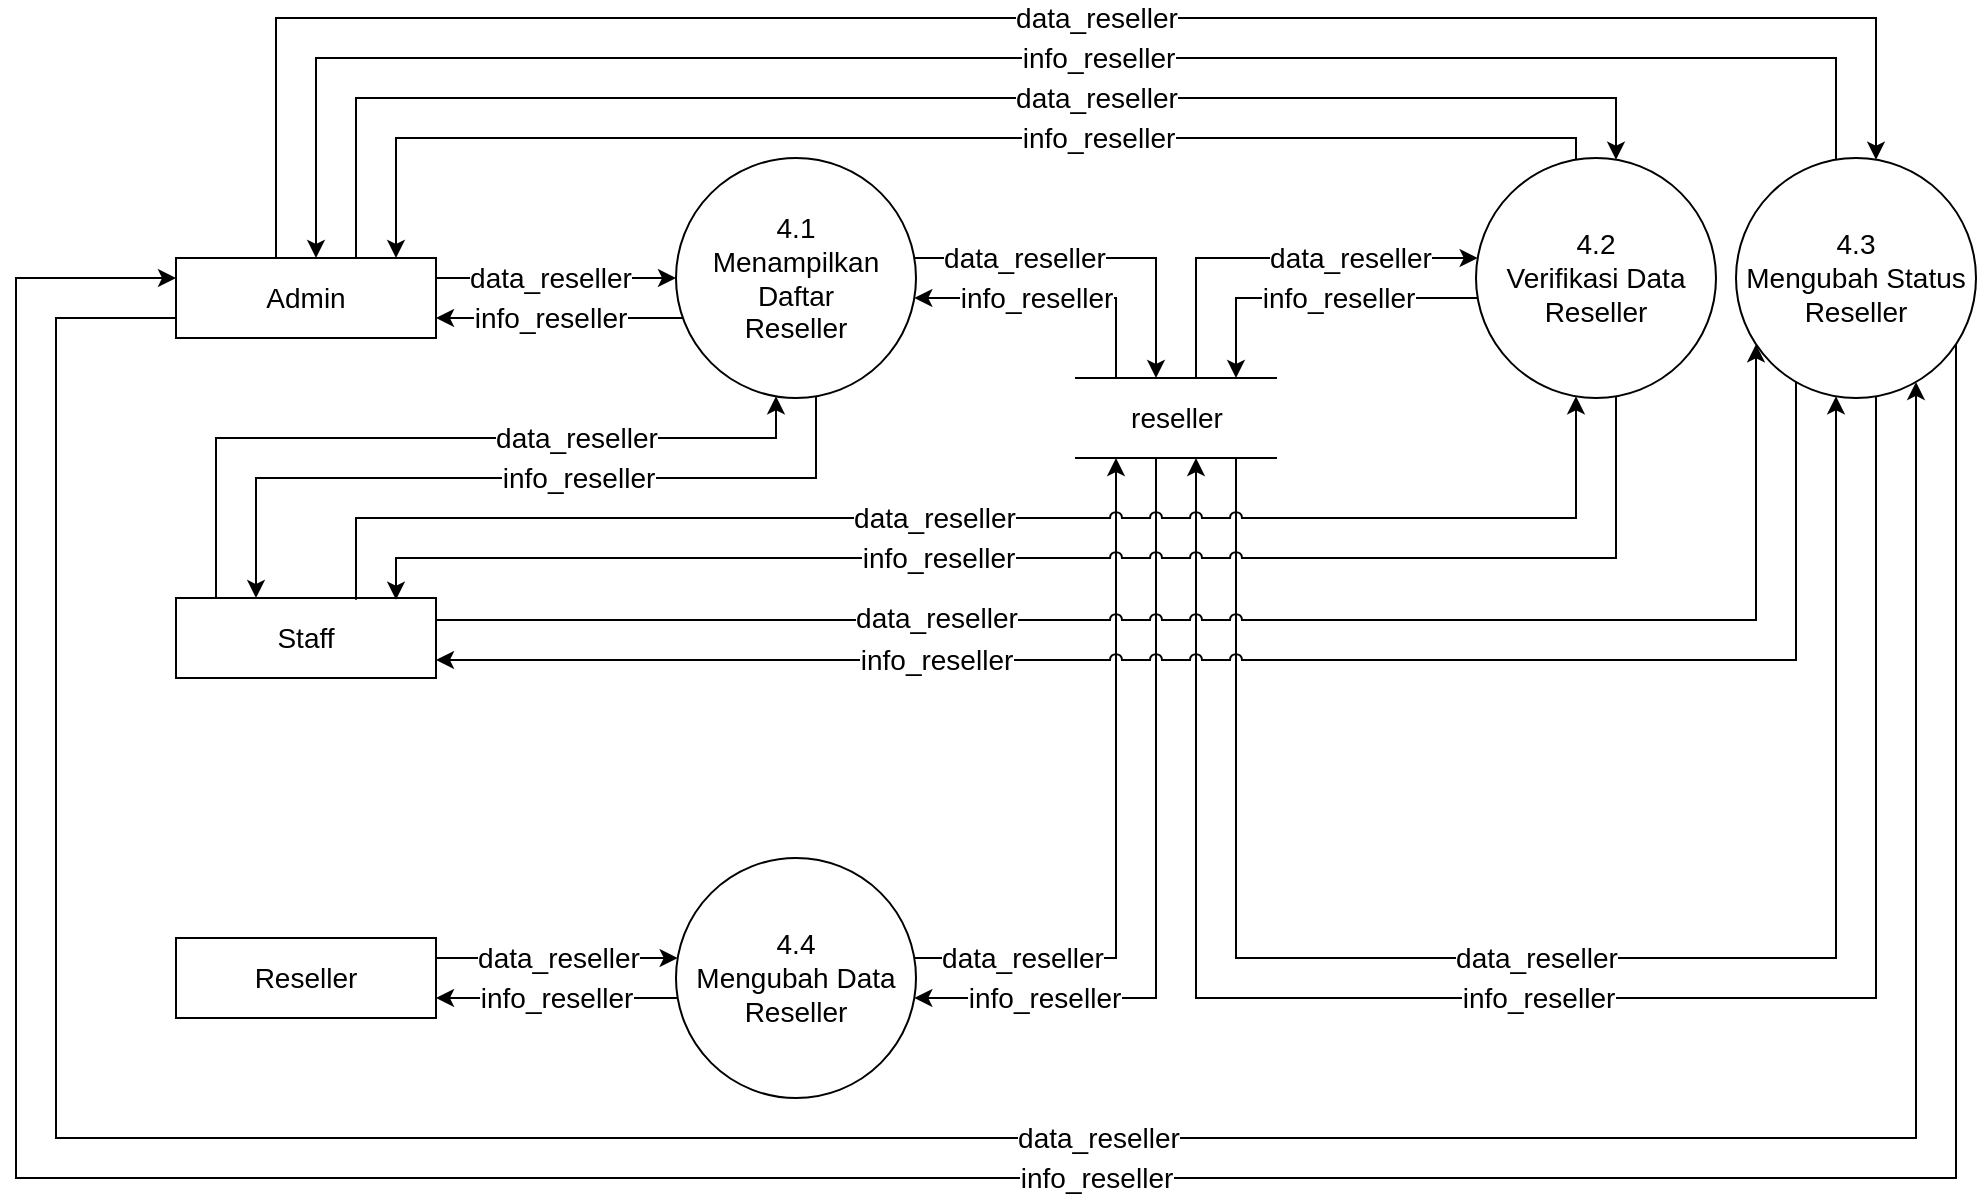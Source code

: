 <mxfile version="14.6.13" type="device"><diagram id="Rc6OxXYoEZi-hfFgIoyE" name="Page-1"><mxGraphModel dx="2067" dy="706" grid="1" gridSize="10" guides="1" tooltips="1" connect="1" arrows="1" fold="1" page="1" pageScale="1" pageWidth="850" pageHeight="1100" math="0" shadow="0"><root><mxCell id="0"/><mxCell id="1" parent="0"/><mxCell id="s38WGr486lUvFhDny16M-1" value="&lt;font style=&quot;font-size: 14px&quot;&gt;4.1&lt;br style=&quot;font-size: 14px&quot;&gt;Menampilkan Daftar &lt;br style=&quot;font-size: 14px&quot;&gt;Reseller&lt;br style=&quot;font-size: 14px&quot;&gt;&lt;/font&gt;" style="ellipse;whiteSpace=wrap;html=1;aspect=fixed;fontSize=14;" parent="1" vertex="1"><mxGeometry x="330" y="90" width="120" height="120" as="geometry"/></mxCell><mxCell id="lW_qNlUOyFlCy4Nwla7--16" value="&lt;meta charset=&quot;utf-8&quot; style=&quot;font-size: 14px;&quot;&gt;&lt;span style=&quot;color: rgb(0, 0, 0); font-family: helvetica; font-size: 14px; font-style: normal; font-weight: 400; letter-spacing: normal; text-align: center; text-indent: 0px; text-transform: none; word-spacing: 0px; background-color: rgb(255, 255, 255); display: inline; float: none;&quot;&gt;data_reseller&lt;/span&gt;" style="edgeStyle=orthogonalEdgeStyle;rounded=0;jumpStyle=arc;orthogonalLoop=1;jettySize=auto;html=1;fontSize=14;" parent="1" source="lW_qNlUOyFlCy4Nwla7--20" target="lW_qNlUOyFlCy4Nwla7--15" edge="1"><mxGeometry relative="1" as="geometry"><Array as="points"><mxPoint x="270" y="490"/><mxPoint x="270" y="490"/></Array><mxPoint x="210" y="490" as="sourcePoint"/></mxGeometry></mxCell><mxCell id="lW_qNlUOyFlCy4Nwla7--17" value="&lt;meta charset=&quot;utf-8&quot; style=&quot;font-size: 14px;&quot;&gt;&lt;span style=&quot;color: rgb(0, 0, 0); font-family: helvetica; font-size: 14px; font-style: normal; font-weight: 400; letter-spacing: normal; text-align: center; text-indent: 0px; text-transform: none; word-spacing: 0px; background-color: rgb(255, 255, 255); display: inline; float: none;&quot;&gt;info_reseller&lt;/span&gt;" style="edgeStyle=orthogonalEdgeStyle;rounded=0;jumpStyle=arc;orthogonalLoop=1;jettySize=auto;html=1;fontSize=14;" parent="1" source="lW_qNlUOyFlCy4Nwla7--15" target="lW_qNlUOyFlCy4Nwla7--20" edge="1"><mxGeometry x="0.008" relative="1" as="geometry"><Array as="points"><mxPoint x="270" y="510"/><mxPoint x="270" y="510"/></Array><mxPoint as="offset"/><mxPoint x="210" y="510" as="targetPoint"/></mxGeometry></mxCell><mxCell id="s38WGr486lUvFhDny16M-2" value="Staff" style="rounded=0;whiteSpace=wrap;html=1;fontSize=14;" parent="1" vertex="1"><mxGeometry x="80" y="310" width="130" height="40" as="geometry"/></mxCell><mxCell id="s38WGr486lUvFhDny16M-13" value="&lt;meta charset=&quot;utf-8&quot; style=&quot;font-size: 14px;&quot;&gt;&lt;span style=&quot;color: rgb(0, 0, 0); font-family: helvetica; font-size: 14px; font-style: normal; font-weight: 400; letter-spacing: normal; text-align: center; text-indent: 0px; text-transform: none; word-spacing: 0px; background-color: rgb(255, 255, 255); display: inline; float: none;&quot;&gt;info_reseller&lt;/span&gt;" style="edgeStyle=orthogonalEdgeStyle;rounded=0;orthogonalLoop=1;jettySize=auto;html=1;fontSize=14;" parent="1" source="s38WGr486lUvFhDny16M-12" target="s38WGr486lUvFhDny16M-1" edge="1"><mxGeometry x="0.136" relative="1" as="geometry"><Array as="points"><mxPoint x="550" y="160"/></Array><mxPoint as="offset"/></mxGeometry></mxCell><mxCell id="w3oePjnz5msJqxtDDQAo-2" value="&lt;meta charset=&quot;utf-8&quot; style=&quot;font-size: 14px;&quot;&gt;&lt;span style=&quot;color: rgb(0, 0, 0); font-family: helvetica; font-size: 14px; font-style: normal; font-weight: 400; letter-spacing: normal; text-align: center; text-indent: 0px; text-transform: none; word-spacing: 0px; background-color: rgb(255, 255, 255); display: inline; float: none;&quot;&gt;info_reseller&lt;/span&gt;" style="edgeStyle=orthogonalEdgeStyle;rounded=0;orthogonalLoop=1;jettySize=auto;html=1;fontSize=14;" parent="1" source="s38WGr486lUvFhDny16M-6" target="s38WGr486lUvFhDny16M-12" edge="1"><mxGeometry x="0.034" relative="1" as="geometry"><Array as="points"><mxPoint x="930" y="510"/><mxPoint x="590" y="510"/></Array><mxPoint x="1" as="offset"/></mxGeometry></mxCell><mxCell id="s38WGr486lUvFhDny16M-6" value="&lt;font style=&quot;font-size: 14px&quot;&gt;4.3&lt;br style=&quot;font-size: 14px&quot;&gt;Mengubah Status Reseller&lt;br style=&quot;font-size: 14px&quot;&gt;&lt;/font&gt;" style="ellipse;whiteSpace=wrap;html=1;aspect=fixed;fontSize=14;" parent="1" vertex="1"><mxGeometry x="860" y="90" width="120" height="120" as="geometry"/></mxCell><mxCell id="w3oePjnz5msJqxtDDQAo-1" value="&lt;meta charset=&quot;utf-8&quot; style=&quot;font-size: 14px;&quot;&gt;&lt;span style=&quot;color: rgb(0, 0, 0); font-family: helvetica; font-size: 14px; font-style: normal; font-weight: 400; letter-spacing: normal; text-align: center; text-indent: 0px; text-transform: none; word-spacing: 0px; background-color: rgb(255, 255, 255); display: inline; float: none;&quot;&gt;data_reseller&lt;/span&gt;" style="edgeStyle=orthogonalEdgeStyle;rounded=0;orthogonalLoop=1;jettySize=auto;html=1;fontSize=14;" parent="1" source="s38WGr486lUvFhDny16M-1" target="s38WGr486lUvFhDny16M-12" edge="1"><mxGeometry x="-0.394" relative="1" as="geometry"><Array as="points"><mxPoint x="570" y="140"/></Array><mxPoint as="offset"/></mxGeometry></mxCell><mxCell id="w3oePjnz5msJqxtDDQAo-3" value="&lt;meta charset=&quot;utf-8&quot; style=&quot;font-size: 14px;&quot;&gt;&lt;span style=&quot;color: rgb(0, 0, 0); font-family: helvetica; font-size: 14px; font-style: normal; font-weight: 400; letter-spacing: normal; text-align: center; text-indent: 0px; text-transform: none; word-spacing: 0px; background-color: rgb(255, 255, 255); display: inline; float: none;&quot;&gt;data_reseller&lt;/span&gt;" style="edgeStyle=orthogonalEdgeStyle;rounded=0;orthogonalLoop=1;jettySize=auto;html=1;fontSize=14;" parent="1" source="s38WGr486lUvFhDny16M-12" target="s38WGr486lUvFhDny16M-6" edge="1"><mxGeometry x="-0.037" relative="1" as="geometry"><Array as="points"><mxPoint x="610" y="490"/><mxPoint x="910" y="490"/></Array><mxPoint as="offset"/></mxGeometry></mxCell><mxCell id="lW_qNlUOyFlCy4Nwla7--18" value="&lt;meta charset=&quot;utf-8&quot; style=&quot;font-size: 14px;&quot;&gt;&lt;span style=&quot;color: rgb(0, 0, 0); font-family: helvetica; font-size: 14px; font-style: normal; font-weight: 400; letter-spacing: normal; text-align: center; text-indent: 0px; text-transform: none; word-spacing: 0px; background-color: rgb(255, 255, 255); display: inline; float: none;&quot;&gt;data_reseller&lt;/span&gt;" style="edgeStyle=orthogonalEdgeStyle;rounded=0;jumpStyle=arc;orthogonalLoop=1;jettySize=auto;html=1;fontSize=14;" parent="1" source="lW_qNlUOyFlCy4Nwla7--15" target="s38WGr486lUvFhDny16M-12" edge="1"><mxGeometry x="-0.693" relative="1" as="geometry"><Array as="points"><mxPoint x="550" y="490"/></Array><mxPoint as="offset"/></mxGeometry></mxCell><mxCell id="s38WGr486lUvFhDny16M-12" value="reseller" style="html=1;dashed=0;whitespace=wrap;shape=partialRectangle;right=0;left=0;fontSize=14;" parent="1" vertex="1"><mxGeometry x="530" y="200" width="100" height="40" as="geometry"/></mxCell><mxCell id="giehG95AdQWtgdjCYtVg-3" value="&lt;meta charset=&quot;utf-8&quot; style=&quot;font-size: 14px;&quot;&gt;&lt;span style=&quot;color: rgb(0, 0, 0); font-family: helvetica; font-size: 14px; font-style: normal; font-weight: 400; letter-spacing: normal; text-align: center; text-indent: 0px; text-transform: none; word-spacing: 0px; background-color: rgb(255, 255, 255); display: inline; float: none;&quot;&gt;info_reseller&lt;/span&gt;" style="edgeStyle=orthogonalEdgeStyle;rounded=0;orthogonalLoop=1;jettySize=auto;html=1;jumpStyle=arc;fontSize=14;" parent="1" source="giehG95AdQWtgdjCYtVg-1" target="s38WGr486lUvFhDny16M-12" edge="1"><mxGeometry x="-0.119" relative="1" as="geometry"><Array as="points"><mxPoint x="610" y="160"/></Array><mxPoint x="1" as="offset"/></mxGeometry></mxCell><mxCell id="giehG95AdQWtgdjCYtVg-4" value="&lt;meta charset=&quot;utf-8&quot; style=&quot;font-size: 14px;&quot;&gt;&lt;span style=&quot;color: rgb(0, 0, 0); font-family: helvetica; font-size: 14px; font-style: normal; font-weight: 400; letter-spacing: normal; text-align: center; text-indent: 0px; text-transform: none; word-spacing: 0px; background-color: rgb(255, 255, 255); display: inline; float: none;&quot;&gt;data_reseller&lt;/span&gt;" style="edgeStyle=orthogonalEdgeStyle;rounded=0;orthogonalLoop=1;jettySize=auto;html=1;jumpStyle=arc;fontSize=14;" parent="1" source="s38WGr486lUvFhDny16M-12" target="giehG95AdQWtgdjCYtVg-1" edge="1"><mxGeometry x="0.358" relative="1" as="geometry"><Array as="points"><mxPoint x="590" y="140"/></Array><mxPoint as="offset"/></mxGeometry></mxCell><mxCell id="giehG95AdQWtgdjCYtVg-1" value="&lt;font style=&quot;font-size: 14px&quot;&gt;4.2&lt;br style=&quot;font-size: 14px&quot;&gt;Verifikasi Data Reseller&lt;br style=&quot;font-size: 14px&quot;&gt;&lt;/font&gt;" style="ellipse;whiteSpace=wrap;html=1;aspect=fixed;fontSize=14;" parent="1" vertex="1"><mxGeometry x="730" y="90" width="120" height="120" as="geometry"/></mxCell><mxCell id="lW_qNlUOyFlCy4Nwla7--6" value="data_reseller" style="edgeStyle=orthogonalEdgeStyle;rounded=0;orthogonalLoop=1;jettySize=auto;html=1;jumpStyle=arc;fontSize=14;" parent="1" source="lW_qNlUOyFlCy4Nwla7--5" target="s38WGr486lUvFhDny16M-1" edge="1"><mxGeometry x="-0.048" relative="1" as="geometry"><Array as="points"><mxPoint x="220" y="150"/><mxPoint x="220" y="150"/></Array><mxPoint as="offset"/></mxGeometry></mxCell><mxCell id="lW_qNlUOyFlCy4Nwla7--7" value="info_reseller" style="edgeStyle=orthogonalEdgeStyle;rounded=0;orthogonalLoop=1;jettySize=auto;html=1;jumpStyle=arc;fontSize=14;" parent="1" source="s38WGr486lUvFhDny16M-1" target="lW_qNlUOyFlCy4Nwla7--5" edge="1"><mxGeometry x="0.063" relative="1" as="geometry"><Array as="points"><mxPoint x="220" y="170"/><mxPoint x="220" y="170"/></Array><mxPoint x="-1" as="offset"/></mxGeometry></mxCell><mxCell id="lW_qNlUOyFlCy4Nwla7--5" value="Admin" style="rounded=0;whiteSpace=wrap;html=1;fontSize=14;" parent="1" vertex="1"><mxGeometry x="80" y="140" width="130" height="40" as="geometry"/></mxCell><mxCell id="lW_qNlUOyFlCy4Nwla7--8" value="&lt;meta charset=&quot;utf-8&quot; style=&quot;font-size: 14px;&quot;&gt;&lt;span style=&quot;color: rgb(0, 0, 0); font-family: helvetica; font-size: 14px; font-style: normal; font-weight: 400; letter-spacing: normal; text-align: center; text-indent: 0px; text-transform: none; word-spacing: 0px; background-color: rgb(255, 255, 255); display: inline; float: none;&quot;&gt;data_reseller&lt;/span&gt;" style="edgeStyle=orthogonalEdgeStyle;rounded=0;orthogonalLoop=1;jettySize=auto;html=1;fontSize=14;" parent="1" source="lW_qNlUOyFlCy4Nwla7--5" target="giehG95AdQWtgdjCYtVg-1" edge="1"><mxGeometry x="0.215" relative="1" as="geometry"><mxPoint as="offset"/><mxPoint x="190" y="140" as="sourcePoint"/><mxPoint x="650.0" y="150.059" as="targetPoint"/><Array as="points"><mxPoint x="170" y="60"/><mxPoint x="800" y="60"/></Array></mxGeometry></mxCell><mxCell id="lW_qNlUOyFlCy4Nwla7--9" value="info_reseller" style="edgeStyle=orthogonalEdgeStyle;rounded=0;orthogonalLoop=1;jettySize=auto;html=1;fontSize=14;" parent="1" source="giehG95AdQWtgdjCYtVg-1" target="lW_qNlUOyFlCy4Nwla7--5" edge="1"><mxGeometry x="-0.241" relative="1" as="geometry"><mxPoint x="1" as="offset"/><mxPoint x="653.452" y="170.059" as="sourcePoint"/><mxPoint x="210" y="140" as="targetPoint"/><Array as="points"><mxPoint x="780" y="80"/><mxPoint x="190" y="80"/></Array></mxGeometry></mxCell><mxCell id="lW_qNlUOyFlCy4Nwla7--10" value="&lt;meta charset=&quot;utf-8&quot; style=&quot;font-size: 14px;&quot;&gt;&lt;span style=&quot;color: rgb(0, 0, 0); font-family: helvetica; font-size: 14px; font-style: normal; font-weight: 400; letter-spacing: normal; text-align: center; text-indent: 0px; text-transform: none; word-spacing: 0px; background-color: rgb(255, 255, 255); display: inline; float: none;&quot;&gt;info_reseller&lt;/span&gt;" style="edgeStyle=orthogonalEdgeStyle;rounded=0;orthogonalLoop=1;jettySize=auto;html=1;fontSize=14;" parent="1" source="s38WGr486lUvFhDny16M-6" target="lW_qNlUOyFlCy4Nwla7--5" edge="1"><mxGeometry x="-0.116" relative="1" as="geometry"><mxPoint as="offset"/><Array as="points"><mxPoint x="970" y="600"/><mxPoint y="600"/><mxPoint y="150"/></Array><mxPoint x="850" y="149.161" as="sourcePoint"/><mxPoint x="80" y="120" as="targetPoint"/></mxGeometry></mxCell><mxCell id="lW_qNlUOyFlCy4Nwla7--11" value="&lt;meta charset=&quot;utf-8&quot; style=&quot;font-size: 14px;&quot;&gt;&lt;span style=&quot;color: rgb(0, 0, 0); font-family: helvetica; font-size: 14px; font-style: normal; font-weight: 400; letter-spacing: normal; text-align: center; text-indent: 0px; text-transform: none; word-spacing: 0px; background-color: rgb(255, 255, 255); display: inline; float: none;&quot;&gt;data_reseller&lt;/span&gt;" style="edgeStyle=orthogonalEdgeStyle;rounded=0;orthogonalLoop=1;jettySize=auto;html=1;fontSize=14;" parent="1" source="lW_qNlUOyFlCy4Nwla7--5" target="s38WGr486lUvFhDny16M-6" edge="1"><mxGeometry x="0.114" relative="1" as="geometry"><mxPoint as="offset"/><Array as="points"><mxPoint x="20" y="170"/><mxPoint x="20" y="580"/><mxPoint x="950" y="580"/></Array><mxPoint x="100" y="120" as="sourcePoint"/><mxPoint x="830" y="149.161" as="targetPoint"/></mxGeometry></mxCell><mxCell id="lW_qNlUOyFlCy4Nwla7--15" value="&lt;font style=&quot;font-size: 14px&quot;&gt;4.4&lt;br style=&quot;font-size: 14px&quot;&gt;Mengubah Data Reseller&lt;br style=&quot;font-size: 14px&quot;&gt;&lt;/font&gt;" style="ellipse;whiteSpace=wrap;html=1;aspect=fixed;fontSize=14;" parent="1" vertex="1"><mxGeometry x="330" y="440" width="120" height="120" as="geometry"/></mxCell><mxCell id="lW_qNlUOyFlCy4Nwla7--19" value="&lt;meta charset=&quot;utf-8&quot; style=&quot;font-size: 14px;&quot;&gt;&lt;span style=&quot;color: rgb(0, 0, 0); font-family: helvetica; font-size: 14px; font-style: normal; font-weight: 400; letter-spacing: normal; text-align: center; text-indent: 0px; text-transform: none; word-spacing: 0px; background-color: rgb(255, 255, 255); display: inline; float: none;&quot;&gt;info_reseller&lt;/span&gt;" style="edgeStyle=orthogonalEdgeStyle;rounded=0;jumpStyle=arc;orthogonalLoop=1;jettySize=auto;html=1;fontSize=14;" parent="1" source="s38WGr486lUvFhDny16M-12" target="lW_qNlUOyFlCy4Nwla7--15" edge="1"><mxGeometry x="0.672" relative="1" as="geometry"><mxPoint x="580" y="270" as="sourcePoint"/><mxPoint x="489.171" y="340.059" as="targetPoint"/><Array as="points"><mxPoint x="570" y="510"/></Array><mxPoint as="offset"/></mxGeometry></mxCell><mxCell id="lW_qNlUOyFlCy4Nwla7--20" value="Reseller" style="rounded=0;whiteSpace=wrap;html=1;fontSize=14;" parent="1" vertex="1"><mxGeometry x="80" y="480" width="130" height="40" as="geometry"/></mxCell><mxCell id="EYH74vFJUa0N_H4kXqjp-1" value="&lt;meta charset=&quot;utf-8&quot; style=&quot;font-size: 14px;&quot;&gt;&lt;span style=&quot;color: rgb(0, 0, 0); font-family: helvetica; font-size: 14px; font-style: normal; font-weight: 400; letter-spacing: normal; text-align: center; text-indent: 0px; text-transform: none; word-spacing: 0px; background-color: rgb(255, 255, 255); display: inline; float: none;&quot;&gt;data_reseller&lt;/span&gt;" style="edgeStyle=orthogonalEdgeStyle;rounded=0;orthogonalLoop=1;jettySize=auto;html=1;fontSize=14;" edge="1" parent="1" source="lW_qNlUOyFlCy4Nwla7--5" target="s38WGr486lUvFhDny16M-6"><mxGeometry x="0.07" relative="1" as="geometry"><mxPoint as="offset"/><mxPoint x="100.0" y="140" as="sourcePoint"/><mxPoint x="730.0" y="90.839" as="targetPoint"/><Array as="points"><mxPoint x="130" y="20"/><mxPoint x="930" y="20"/></Array></mxGeometry></mxCell><mxCell id="EYH74vFJUa0N_H4kXqjp-2" value="info_reseller" style="edgeStyle=orthogonalEdgeStyle;rounded=0;orthogonalLoop=1;jettySize=auto;html=1;fontSize=14;" edge="1" parent="1" source="s38WGr486lUvFhDny16M-6" target="lW_qNlUOyFlCy4Nwla7--5"><mxGeometry x="-0.076" relative="1" as="geometry"><mxPoint x="1" as="offset"/><mxPoint x="710.0" y="90.839" as="sourcePoint"/><mxPoint x="120.0" y="140" as="targetPoint"/><Array as="points"><mxPoint x="910" y="40"/><mxPoint x="150" y="40"/></Array></mxGeometry></mxCell><mxCell id="EYH74vFJUa0N_H4kXqjp-5" value="&lt;meta charset=&quot;utf-8&quot; style=&quot;font-size: 14px;&quot;&gt;&lt;span style=&quot;color: rgb(0, 0, 0); font-family: helvetica; font-size: 14px; font-style: normal; font-weight: 400; letter-spacing: normal; text-align: center; text-indent: 0px; text-transform: none; word-spacing: 0px; background-color: rgb(255, 255, 255); display: inline; float: none;&quot;&gt;data_reseller&lt;/span&gt;" style="edgeStyle=orthogonalEdgeStyle;rounded=0;orthogonalLoop=1;jettySize=auto;html=1;fontSize=14;" edge="1" parent="1" source="s38WGr486lUvFhDny16M-2" target="s38WGr486lUvFhDny16M-1"><mxGeometry x="0.365" relative="1" as="geometry"><mxPoint as="offset"/><mxPoint x="100.0" y="310" as="sourcePoint"/><mxPoint x="930.0" y="260.839" as="targetPoint"/><Array as="points"><mxPoint x="100" y="230"/><mxPoint x="380" y="230"/></Array></mxGeometry></mxCell><mxCell id="EYH74vFJUa0N_H4kXqjp-6" value="info_reseller" style="edgeStyle=orthogonalEdgeStyle;rounded=0;orthogonalLoop=1;jettySize=auto;html=1;fontSize=14;" edge="1" parent="1" source="s38WGr486lUvFhDny16M-1" target="s38WGr486lUvFhDny16M-2"><mxGeometry x="-0.159" relative="1" as="geometry"><mxPoint as="offset"/><mxPoint x="910.0" y="260.839" as="sourcePoint"/><mxPoint x="120" y="330" as="targetPoint"/><Array as="points"><mxPoint x="400" y="250"/><mxPoint x="120" y="250"/></Array></mxGeometry></mxCell><mxCell id="EYH74vFJUa0N_H4kXqjp-7" value="info_reseller" style="edgeStyle=orthogonalEdgeStyle;rounded=0;orthogonalLoop=1;jettySize=auto;html=1;fontSize=14;jumpStyle=arc;" edge="1" parent="1" source="giehG95AdQWtgdjCYtVg-1"><mxGeometry x="0.183" relative="1" as="geometry"><mxPoint x="1" as="offset"/><mxPoint x="470.0" y="210.001" as="sourcePoint"/><mxPoint x="190.0" y="310.84" as="targetPoint"/><Array as="points"><mxPoint x="800" y="290"/><mxPoint x="190" y="290"/></Array></mxGeometry></mxCell><mxCell id="EYH74vFJUa0N_H4kXqjp-8" value="&lt;meta charset=&quot;utf-8&quot; style=&quot;font-size: 14px;&quot;&gt;&lt;span style=&quot;color: rgb(0, 0, 0); font-family: helvetica; font-size: 14px; font-style: normal; font-weight: 400; letter-spacing: normal; text-align: center; text-indent: 0px; text-transform: none; word-spacing: 0px; background-color: rgb(255, 255, 255); display: inline; float: none;&quot;&gt;data_reseller&lt;/span&gt;" style="edgeStyle=orthogonalEdgeStyle;rounded=0;orthogonalLoop=1;jettySize=auto;html=1;fontSize=14;jumpStyle=arc;" edge="1" parent="1" target="giehG95AdQWtgdjCYtVg-1"><mxGeometry x="-0.07" relative="1" as="geometry"><mxPoint x="-1" as="offset"/><mxPoint x="170.0" y="310.84" as="sourcePoint"/><mxPoint x="450.0" y="210.001" as="targetPoint"/><Array as="points"><mxPoint x="170" y="270"/><mxPoint x="780" y="270"/></Array></mxGeometry></mxCell><mxCell id="EYH74vFJUa0N_H4kXqjp-9" value="&lt;meta charset=&quot;utf-8&quot; style=&quot;font-size: 14px;&quot;&gt;&lt;span style=&quot;color: rgb(0, 0, 0); font-family: helvetica; font-size: 14px; font-style: normal; font-weight: 400; letter-spacing: normal; text-align: center; text-indent: 0px; text-transform: none; word-spacing: 0px; background-color: rgb(255, 255, 255); display: inline; float: none;&quot;&gt;data_reseller&lt;/span&gt;" style="edgeStyle=orthogonalEdgeStyle;rounded=0;orthogonalLoop=1;jettySize=auto;html=1;fontSize=14;jumpStyle=arc;" edge="1" parent="1" source="s38WGr486lUvFhDny16M-2" target="s38WGr486lUvFhDny16M-6"><mxGeometry x="-0.373" y="1" relative="1" as="geometry"><mxPoint as="offset"/><mxPoint x="180.0" y="361.68" as="sourcePoint"/><mxPoint x="790.0" y="260.001" as="targetPoint"/><Array as="points"><mxPoint x="870" y="321"/></Array></mxGeometry></mxCell><mxCell id="EYH74vFJUa0N_H4kXqjp-10" value="info_reseller" style="edgeStyle=orthogonalEdgeStyle;rounded=0;orthogonalLoop=1;jettySize=auto;html=1;fontSize=14;jumpStyle=arc;" edge="1" parent="1" source="s38WGr486lUvFhDny16M-6" target="s38WGr486lUvFhDny16M-2"><mxGeometry x="0.39" relative="1" as="geometry"><mxPoint as="offset"/><mxPoint x="810.0" y="260.001" as="sourcePoint"/><mxPoint x="200.0" y="361.68" as="targetPoint"/><Array as="points"><mxPoint x="890" y="341"/></Array></mxGeometry></mxCell></root></mxGraphModel></diagram></mxfile>